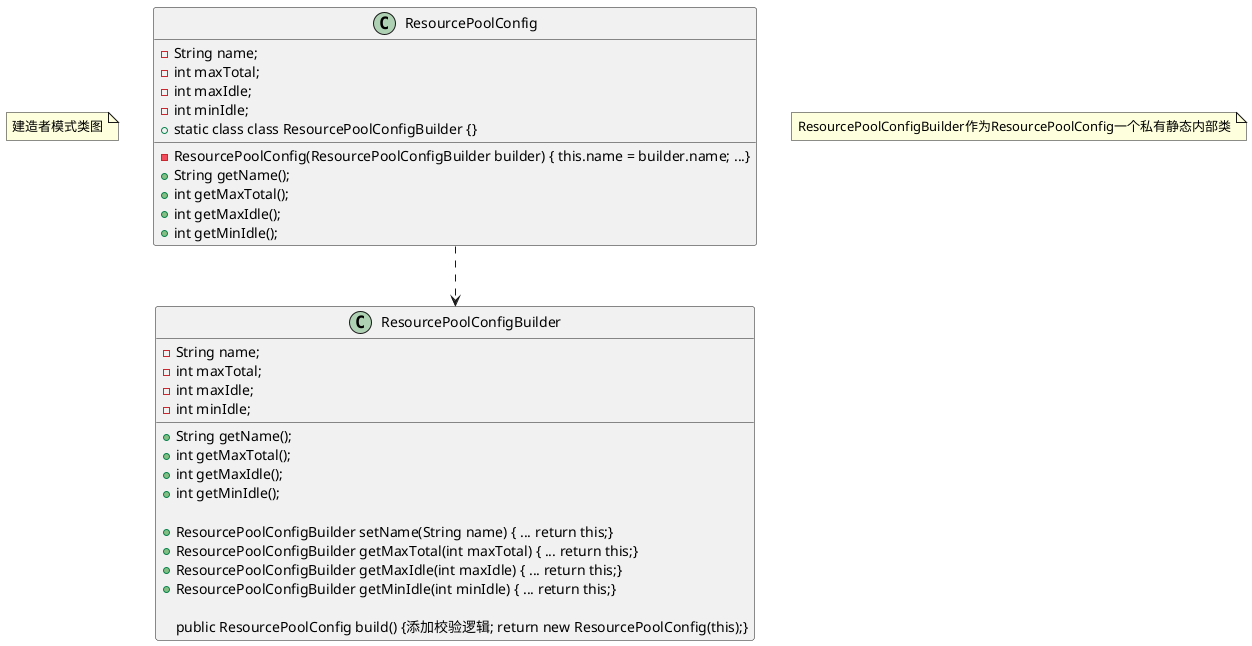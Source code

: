@startuml

note "建造者模式类图" as N1

class ResourcePoolConfig {
 - String name;
 - int maxTotal;
 - int maxIdle;
 - int minIdle;
 - ResourcePoolConfig(ResourcePoolConfigBuilder builder) { this.name = builder.name; ...}
 + String getName();
 + int getMaxTotal();
 + int getMaxIdle();
 + int getMinIdle();
 + static class class ResourcePoolConfigBuilder {}
}

note "ResourcePoolConfigBuilder作为ResourcePoolConfig一个私有静态内部类" as N2
class ResourcePoolConfigBuilder {
    - String name;
    - int maxTotal;
    - int maxIdle;
    - int minIdle;

    + String getName();
    + int getMaxTotal();
    + int getMaxIdle();
    + int getMinIdle();

    + ResourcePoolConfigBuilder setName(String name) { ... return this;}
    + ResourcePoolConfigBuilder getMaxTotal(int maxTotal) { ... return this;}
    + ResourcePoolConfigBuilder getMaxIdle(int maxIdle) { ... return this;}
    + ResourcePoolConfigBuilder getMinIdle(int minIdle) { ... return this;}

    public ResourcePoolConfig build() {添加校验逻辑; return new ResourcePoolConfig(this);}
}

ResourcePoolConfig ..> ResourcePoolConfigBuilder

@enduml